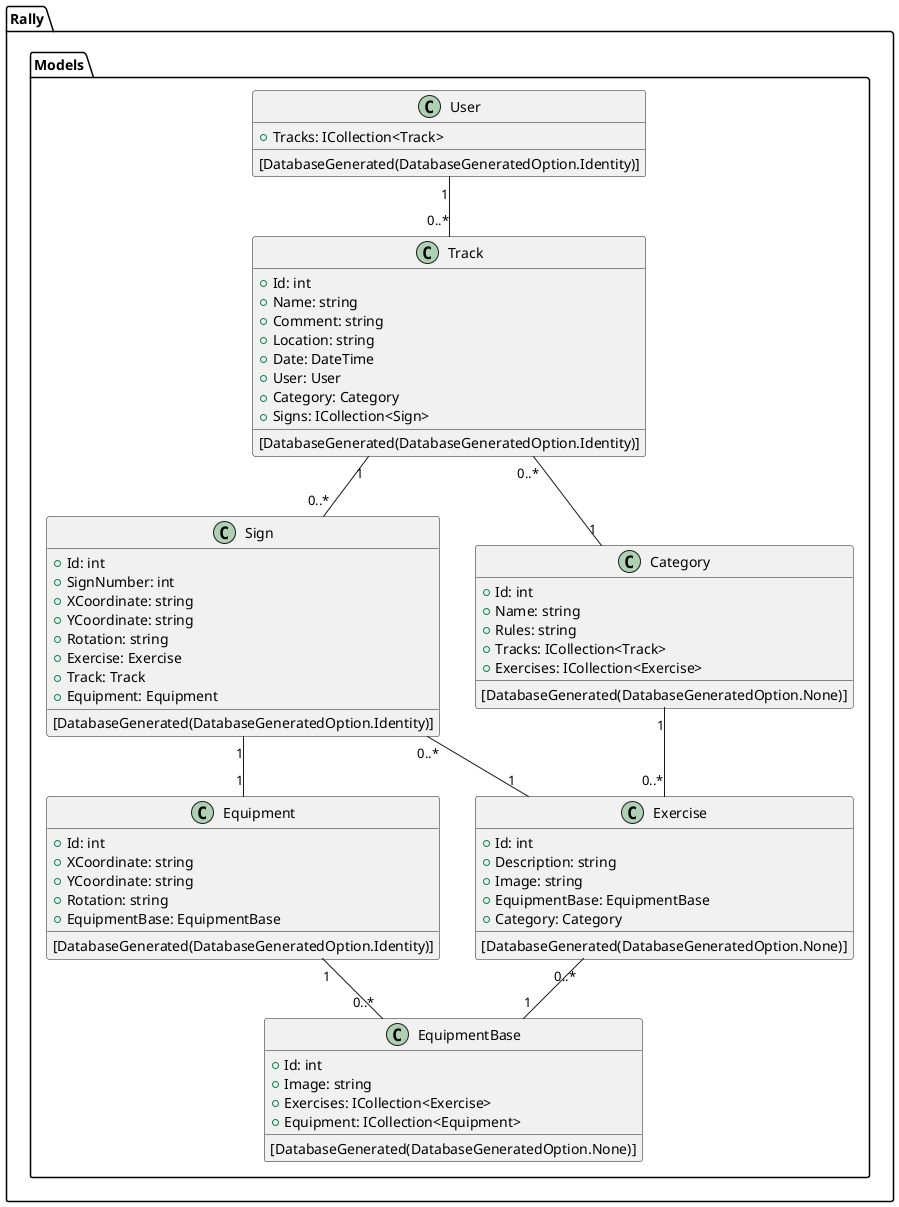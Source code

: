 @startuml Design Class Diagram for models

namespace Rally.Models {
    class User {
        + Tracks: ICollection<Track>
        [DatabaseGenerated(DatabaseGeneratedOption.Identity)]
    }

    class Track {
        + Id: int
        + Name: string
        + Comment: string
        + Location: string
        + Date: DateTime
        + User: User
        + Category: Category
        + Signs: ICollection<Sign>
        [DatabaseGenerated(DatabaseGeneratedOption.Identity)]
    }

    class Sign {
        + Id: int
        + SignNumber: int
        + XCoordinate: string
        + YCoordinate: string
        + Rotation: string
        + Exercise: Exercise
        + Track: Track
        + Equipment: Equipment
        [DatabaseGenerated(DatabaseGeneratedOption.Identity)]
    }

    class Equipment {
        + Id: int
        + XCoordinate: string
        + YCoordinate: string
        + Rotation: string
        + EquipmentBase: EquipmentBase
        [DatabaseGenerated(DatabaseGeneratedOption.Identity)]
    }

    class EquipmentBase {
        [DatabaseGenerated(DatabaseGeneratedOption.None)]
        + Id: int
        + Image: string
        + Exercises: ICollection<Exercise>
        + Equipment: ICollection<Equipment>
    }

    class Exercise {
    [DatabaseGenerated(DatabaseGeneratedOption.None)]
    + Id: int
    + Description: string
    + Image: string
    + EquipmentBase: EquipmentBase
    + Category: Category
    }

    class Category {
        [DatabaseGenerated(DatabaseGeneratedOption.None)]
        + Id: int
        + Name: string
        + Rules: string
        + Tracks: ICollection<Track>
        + Exercises: ICollection<Exercise>
    }

    User "1" -- "0..*" Track
    Track "0..*" -- "1" Category
    Track "1" -- "0..*" Sign
    Sign "0..*" -- "1" Exercise
    Sign "1" -- "1" Equipment
    Equipment "1" -- "0..*" EquipmentBase
    Exercise "0..*" -- "1" EquipmentBase
    Category "1" -- "0..*" Exercise

}



@enduml

// comment added